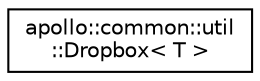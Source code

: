 digraph "Graphical Class Hierarchy"
{
  edge [fontname="Helvetica",fontsize="10",labelfontname="Helvetica",labelfontsize="10"];
  node [fontname="Helvetica",fontsize="10",shape=record];
  rankdir="LR";
  Node1 [label="apollo::common::util\l::Dropbox\< T \>",height=0.2,width=0.4,color="black", fillcolor="white", style="filled",URL="$classapollo_1_1common_1_1util_1_1Dropbox.html",tooltip="Dropbox class is a map based key-value storage container utility. "];
}
